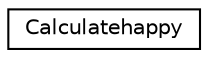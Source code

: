 digraph "Graphical Class Hierarchy"
{
  edge [fontname="Helvetica",fontsize="10",labelfontname="Helvetica",labelfontsize="10"];
  node [fontname="Helvetica",fontsize="10",shape=record];
  rankdir="LR";
  Node1 [label="Calculatehappy",height=0.2,width=0.4,color="black", fillcolor="white", style="filled",URL="$classCalculatehappy.html"];
}
